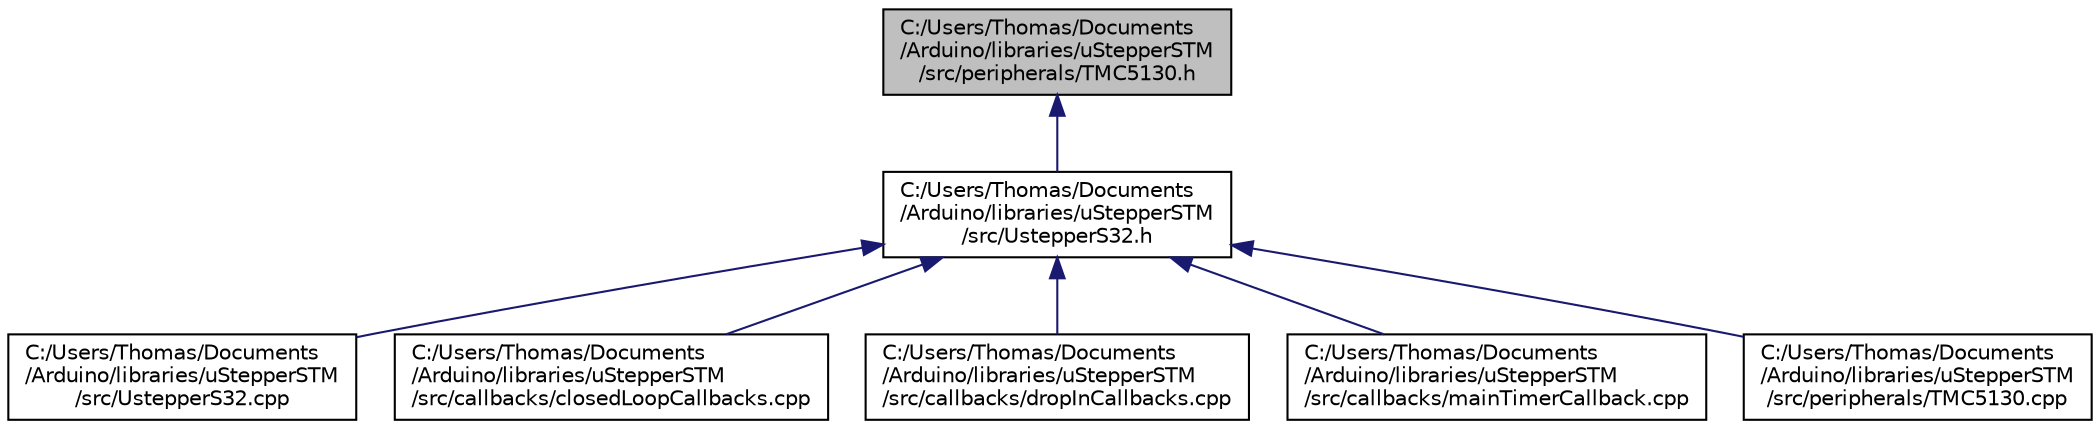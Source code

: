 digraph "C:/Users/Thomas/Documents/Arduino/libraries/uStepperSTM/src/peripherals/TMC5130.h"
{
 // LATEX_PDF_SIZE
  edge [fontname="Helvetica",fontsize="10",labelfontname="Helvetica",labelfontsize="10"];
  node [fontname="Helvetica",fontsize="10",shape=record];
  Node1 [label="C:/Users/Thomas/Documents\l/Arduino/libraries/uStepperSTM\l/src/peripherals/TMC5130.h",height=0.2,width=0.4,color="black", fillcolor="grey75", style="filled", fontcolor="black",tooltip=" "];
  Node1 -> Node2 [dir="back",color="midnightblue",fontsize="10",style="solid",fontname="Helvetica"];
  Node2 [label="C:/Users/Thomas/Documents\l/Arduino/libraries/uStepperSTM\l/src/UstepperS32.h",height=0.2,width=0.4,color="black", fillcolor="white", style="filled",URL="$UstepperS32_8h.html",tooltip=" "];
  Node2 -> Node3 [dir="back",color="midnightblue",fontsize="10",style="solid",fontname="Helvetica"];
  Node3 [label="C:/Users/Thomas/Documents\l/Arduino/libraries/uStepperSTM\l/src/UstepperS32.cpp",height=0.2,width=0.4,color="black", fillcolor="white", style="filled",URL="$UstepperS32_8cpp.html",tooltip=" "];
  Node2 -> Node4 [dir="back",color="midnightblue",fontsize="10",style="solid",fontname="Helvetica"];
  Node4 [label="C:/Users/Thomas/Documents\l/Arduino/libraries/uStepperSTM\l/src/callbacks/closedLoopCallbacks.cpp",height=0.2,width=0.4,color="black", fillcolor="white", style="filled",URL="$closedLoopCallbacks_8cpp.html",tooltip=" "];
  Node2 -> Node5 [dir="back",color="midnightblue",fontsize="10",style="solid",fontname="Helvetica"];
  Node5 [label="C:/Users/Thomas/Documents\l/Arduino/libraries/uStepperSTM\l/src/callbacks/dropInCallbacks.cpp",height=0.2,width=0.4,color="black", fillcolor="white", style="filled",URL="$dropInCallbacks_8cpp.html",tooltip=" "];
  Node2 -> Node6 [dir="back",color="midnightblue",fontsize="10",style="solid",fontname="Helvetica"];
  Node6 [label="C:/Users/Thomas/Documents\l/Arduino/libraries/uStepperSTM\l/src/callbacks/mainTimerCallback.cpp",height=0.2,width=0.4,color="black", fillcolor="white", style="filled",URL="$mainTimerCallback_8cpp.html",tooltip=" "];
  Node2 -> Node7 [dir="back",color="midnightblue",fontsize="10",style="solid",fontname="Helvetica"];
  Node7 [label="C:/Users/Thomas/Documents\l/Arduino/libraries/uStepperSTM\l/src/peripherals/TMC5130.cpp",height=0.2,width=0.4,color="black", fillcolor="white", style="filled",URL="$TMC5130_8cpp.html",tooltip=" "];
}
